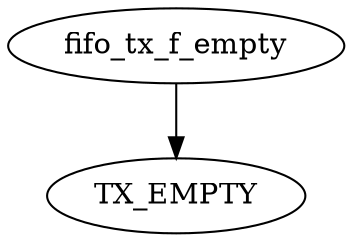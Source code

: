 strict digraph "" {
	fifo_tx_f_empty	 [complexity=2,
		importance=0.0146405780664,
		rank=0.00732028903319];
	TX_EMPTY	 [complexity=0,
		importance=0.00739900201711,
		rank=0.0];
	fifo_tx_f_empty -> TX_EMPTY;
}
